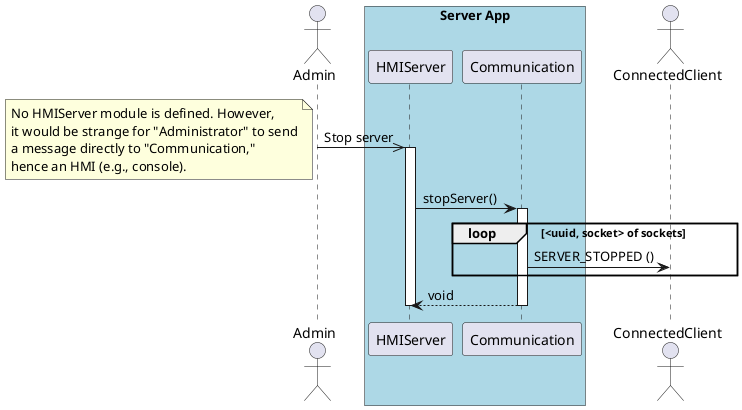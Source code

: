 @startuml Server is stopped (server side)

actor Admin as admin

box "Server App" #LightBlue
    participant HMIServer as hmi
    participant Communication as com
end box

actor ConnectedClient as client

admin ->> hmi : Stop server
note left : No HMIServer module is defined. However, \nit would be strange for "Administrator" to send\na message directly to "Communication,"\nhence an HMI (e.g., console).
activate hmi

hmi -> com++ : stopServer()

loop <uuid, socket> of sockets
    com -> client : SERVER_STOPPED ()
end

return void

deactivate hmi

@enduml
